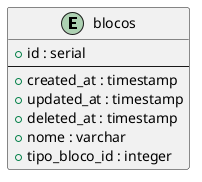 @startuml

entity blocos {
  +id : serial
  --
  +created_at : timestamp
  +updated_at : timestamp
  +deleted_at : timestamp
  +nome : varchar
  +tipo_bloco_id : integer
}

@enduml